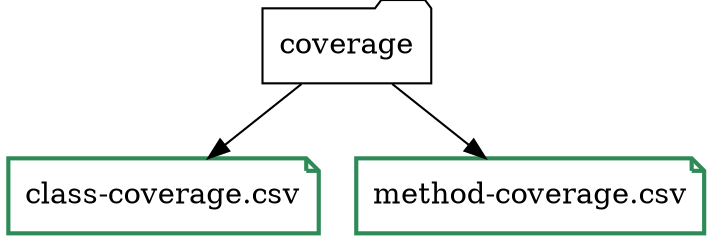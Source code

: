 digraph optimizer {

   node [ shape="note"]

   "coverage" [ shape="folder" ]
   "coverage" -> "class-coverage.csv"
   "coverage" -> "method-coverage.csv"
   "class-coverage.csv"  [ penwidth=2, color="seagreen"]
   "method-coverage.csv" [ penwidth=2, color="seagreen"]
}